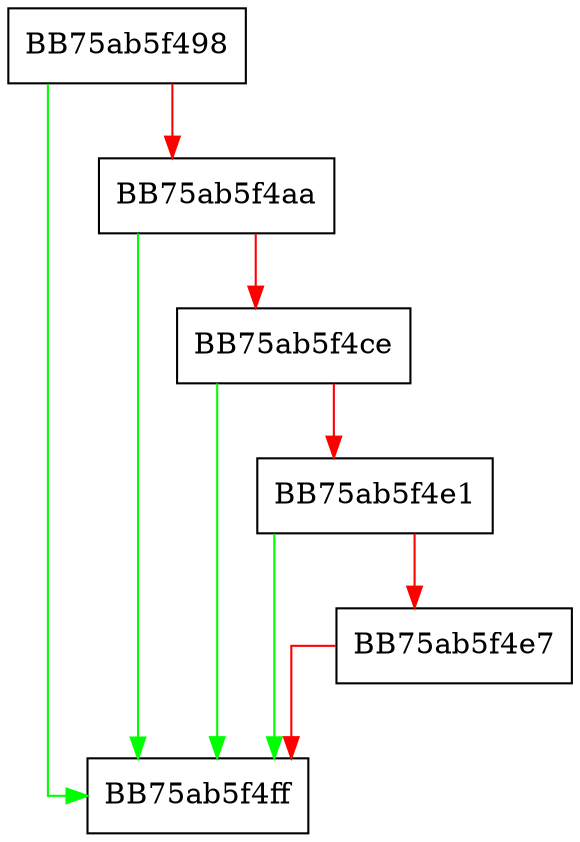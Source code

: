 digraph RemoveBmPersistedData {
  node [shape="box"];
  graph [splines=ortho];
  BB75ab5f498 -> BB75ab5f4ff [color="green"];
  BB75ab5f498 -> BB75ab5f4aa [color="red"];
  BB75ab5f4aa -> BB75ab5f4ff [color="green"];
  BB75ab5f4aa -> BB75ab5f4ce [color="red"];
  BB75ab5f4ce -> BB75ab5f4ff [color="green"];
  BB75ab5f4ce -> BB75ab5f4e1 [color="red"];
  BB75ab5f4e1 -> BB75ab5f4ff [color="green"];
  BB75ab5f4e1 -> BB75ab5f4e7 [color="red"];
  BB75ab5f4e7 -> BB75ab5f4ff [color="red"];
}